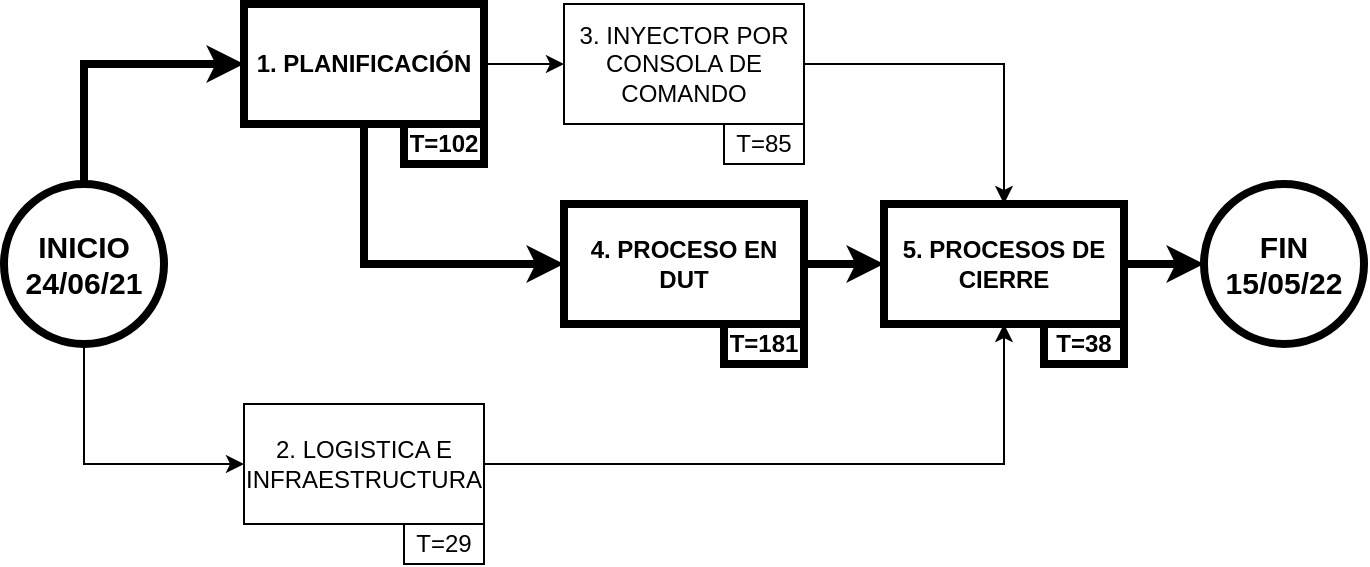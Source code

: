 <mxfile version="14.6.13" type="device"><diagram id="hELEukdzYPu0KlLHARfA" name="Page-1"><mxGraphModel dx="868" dy="531" grid="1" gridSize="10" guides="1" tooltips="1" connect="1" arrows="1" fold="1" page="1" pageScale="1" pageWidth="850" pageHeight="1100" math="0" shadow="0"><root><mxCell id="0"/><mxCell id="1" parent="0"/><mxCell id="ny2hX4MmEDsmkKmVmdQM-27" style="edgeStyle=orthogonalEdgeStyle;rounded=0;orthogonalLoop=1;jettySize=auto;html=1;exitX=0.5;exitY=1;exitDx=0;exitDy=0;entryX=0;entryY=0.5;entryDx=0;entryDy=0;strokeWidth=4;" parent="1" source="ny2hX4MmEDsmkKmVmdQM-1" target="ny2hX4MmEDsmkKmVmdQM-14" edge="1"><mxGeometry relative="1" as="geometry"/></mxCell><mxCell id="ny2hX4MmEDsmkKmVmdQM-29" style="edgeStyle=orthogonalEdgeStyle;rounded=0;orthogonalLoop=1;jettySize=auto;html=1;exitX=1;exitY=0.5;exitDx=0;exitDy=0;strokeWidth=1;" parent="1" source="ny2hX4MmEDsmkKmVmdQM-1" target="ny2hX4MmEDsmkKmVmdQM-13" edge="1"><mxGeometry relative="1" as="geometry"/></mxCell><mxCell id="ny2hX4MmEDsmkKmVmdQM-1" value="&lt;font size=&quot;1&quot;&gt;&lt;b style=&quot;font-size: 12px&quot;&gt;1. PLANIFICACIÓN&lt;/b&gt;&lt;/font&gt;" style="rounded=0;whiteSpace=wrap;html=1;strokeWidth=4;" parent="1" vertex="1"><mxGeometry x="200" y="120" width="120" height="60" as="geometry"/></mxCell><mxCell id="ny2hX4MmEDsmkKmVmdQM-25" style="edgeStyle=orthogonalEdgeStyle;rounded=0;orthogonalLoop=1;jettySize=auto;html=1;exitX=1;exitY=0.5;exitDx=0;exitDy=0;entryX=0.5;entryY=1;entryDx=0;entryDy=0;" parent="1" source="ny2hX4MmEDsmkKmVmdQM-12" target="ny2hX4MmEDsmkKmVmdQM-15" edge="1"><mxGeometry relative="1" as="geometry"/></mxCell><mxCell id="ny2hX4MmEDsmkKmVmdQM-12" value="2. LOGISTICA E INFRAESTRUCTURA" style="rounded=0;whiteSpace=wrap;html=1;" parent="1" vertex="1"><mxGeometry x="200" y="320" width="120" height="60" as="geometry"/></mxCell><mxCell id="ny2hX4MmEDsmkKmVmdQM-30" style="edgeStyle=orthogonalEdgeStyle;rounded=0;orthogonalLoop=1;jettySize=auto;html=1;exitX=1;exitY=0.5;exitDx=0;exitDy=0;strokeWidth=1;" parent="1" source="ny2hX4MmEDsmkKmVmdQM-13" target="ny2hX4MmEDsmkKmVmdQM-15" edge="1"><mxGeometry relative="1" as="geometry"/></mxCell><mxCell id="ny2hX4MmEDsmkKmVmdQM-13" value="3. INYECTOR POR CONSOLA DE COMANDO" style="rounded=0;whiteSpace=wrap;html=1;" parent="1" vertex="1"><mxGeometry x="360" y="120" width="120" height="60" as="geometry"/></mxCell><mxCell id="ny2hX4MmEDsmkKmVmdQM-28" style="edgeStyle=orthogonalEdgeStyle;rounded=0;orthogonalLoop=1;jettySize=auto;html=1;exitX=1;exitY=0.5;exitDx=0;exitDy=0;entryX=0;entryY=0.5;entryDx=0;entryDy=0;strokeWidth=4;" parent="1" source="ny2hX4MmEDsmkKmVmdQM-14" target="ny2hX4MmEDsmkKmVmdQM-15" edge="1"><mxGeometry relative="1" as="geometry"/></mxCell><mxCell id="ny2hX4MmEDsmkKmVmdQM-14" value="&lt;b&gt;4. PROCESO EN DUT&lt;/b&gt;" style="rounded=0;whiteSpace=wrap;html=1;strokeWidth=4;" parent="1" vertex="1"><mxGeometry x="360" y="220" width="120" height="60" as="geometry"/></mxCell><mxCell id="ny2hX4MmEDsmkKmVmdQM-26" style="edgeStyle=orthogonalEdgeStyle;rounded=0;orthogonalLoop=1;jettySize=auto;html=1;exitX=1;exitY=0.5;exitDx=0;exitDy=0;entryX=0;entryY=0.5;entryDx=0;entryDy=0;strokeWidth=4;" parent="1" source="ny2hX4MmEDsmkKmVmdQM-15" target="ny2hX4MmEDsmkKmVmdQM-18" edge="1"><mxGeometry relative="1" as="geometry"/></mxCell><mxCell id="ny2hX4MmEDsmkKmVmdQM-15" value="&lt;b&gt;5. PROCESOS DE CIERRE&lt;/b&gt;" style="rounded=0;whiteSpace=wrap;html=1;strokeWidth=4;" parent="1" vertex="1"><mxGeometry x="520" y="220" width="120" height="60" as="geometry"/></mxCell><mxCell id="ny2hX4MmEDsmkKmVmdQM-19" style="edgeStyle=orthogonalEdgeStyle;rounded=0;orthogonalLoop=1;jettySize=auto;html=1;exitX=0.5;exitY=1;exitDx=0;exitDy=0;entryX=0;entryY=0.5;entryDx=0;entryDy=0;" parent="1" source="ny2hX4MmEDsmkKmVmdQM-17" target="ny2hX4MmEDsmkKmVmdQM-12" edge="1"><mxGeometry relative="1" as="geometry"/></mxCell><mxCell id="ny2hX4MmEDsmkKmVmdQM-20" style="edgeStyle=orthogonalEdgeStyle;rounded=0;orthogonalLoop=1;jettySize=auto;html=1;exitX=0.5;exitY=0;exitDx=0;exitDy=0;entryX=0;entryY=0.5;entryDx=0;entryDy=0;strokeWidth=4;" parent="1" source="ny2hX4MmEDsmkKmVmdQM-17" target="ny2hX4MmEDsmkKmVmdQM-1" edge="1"><mxGeometry relative="1" as="geometry"/></mxCell><mxCell id="ny2hX4MmEDsmkKmVmdQM-17" value="&lt;b&gt;&lt;font style=&quot;font-size: 15px&quot;&gt;INICIO&lt;br&gt;24/06/21&lt;br&gt;&lt;/font&gt;&lt;/b&gt;" style="ellipse;whiteSpace=wrap;html=1;aspect=fixed;strokeWidth=4;" parent="1" vertex="1"><mxGeometry x="80" y="210" width="80" height="80" as="geometry"/></mxCell><mxCell id="ny2hX4MmEDsmkKmVmdQM-18" value="&lt;b&gt;&lt;font style=&quot;font-size: 15px&quot;&gt;FIN&lt;br&gt;15/05/22&lt;br&gt;&lt;/font&gt;&lt;/b&gt;" style="ellipse;whiteSpace=wrap;html=1;aspect=fixed;strokeWidth=4;" parent="1" vertex="1"><mxGeometry x="680" y="210" width="80" height="80" as="geometry"/></mxCell><mxCell id="90am1DYiOLb7whp_C6Fu-1" value="&lt;b&gt;T=102&lt;/b&gt;" style="rounded=0;whiteSpace=wrap;html=1;strokeWidth=4;" parent="1" vertex="1"><mxGeometry x="280" y="180" width="40" height="20" as="geometry"/></mxCell><mxCell id="uBy2GGXHhhRo7io-xwcZ-1" value="T=29" style="rounded=0;whiteSpace=wrap;html=1;" parent="1" vertex="1"><mxGeometry x="280" y="380" width="40" height="20" as="geometry"/></mxCell><mxCell id="pjujQJRDLZpjbzgMZvte-1" value="T=85" style="rounded=0;whiteSpace=wrap;html=1;strokeWidth=1;" parent="1" vertex="1"><mxGeometry x="440" y="180" width="40" height="20" as="geometry"/></mxCell><mxCell id="wzVT5rPuDouZuX5GopDw-1" value="&lt;b&gt;T=181&lt;/b&gt;" style="rounded=0;whiteSpace=wrap;html=1;strokeWidth=4;" parent="1" vertex="1"><mxGeometry x="440" y="280" width="40" height="20" as="geometry"/></mxCell><mxCell id="YAPrceJTBLSW0F_KxxtZ-1" value="&lt;b&gt;T=38&lt;/b&gt;" style="rounded=0;whiteSpace=wrap;html=1;strokeWidth=4;" vertex="1" parent="1"><mxGeometry x="600" y="280" width="40" height="20" as="geometry"/></mxCell></root></mxGraphModel></diagram></mxfile>